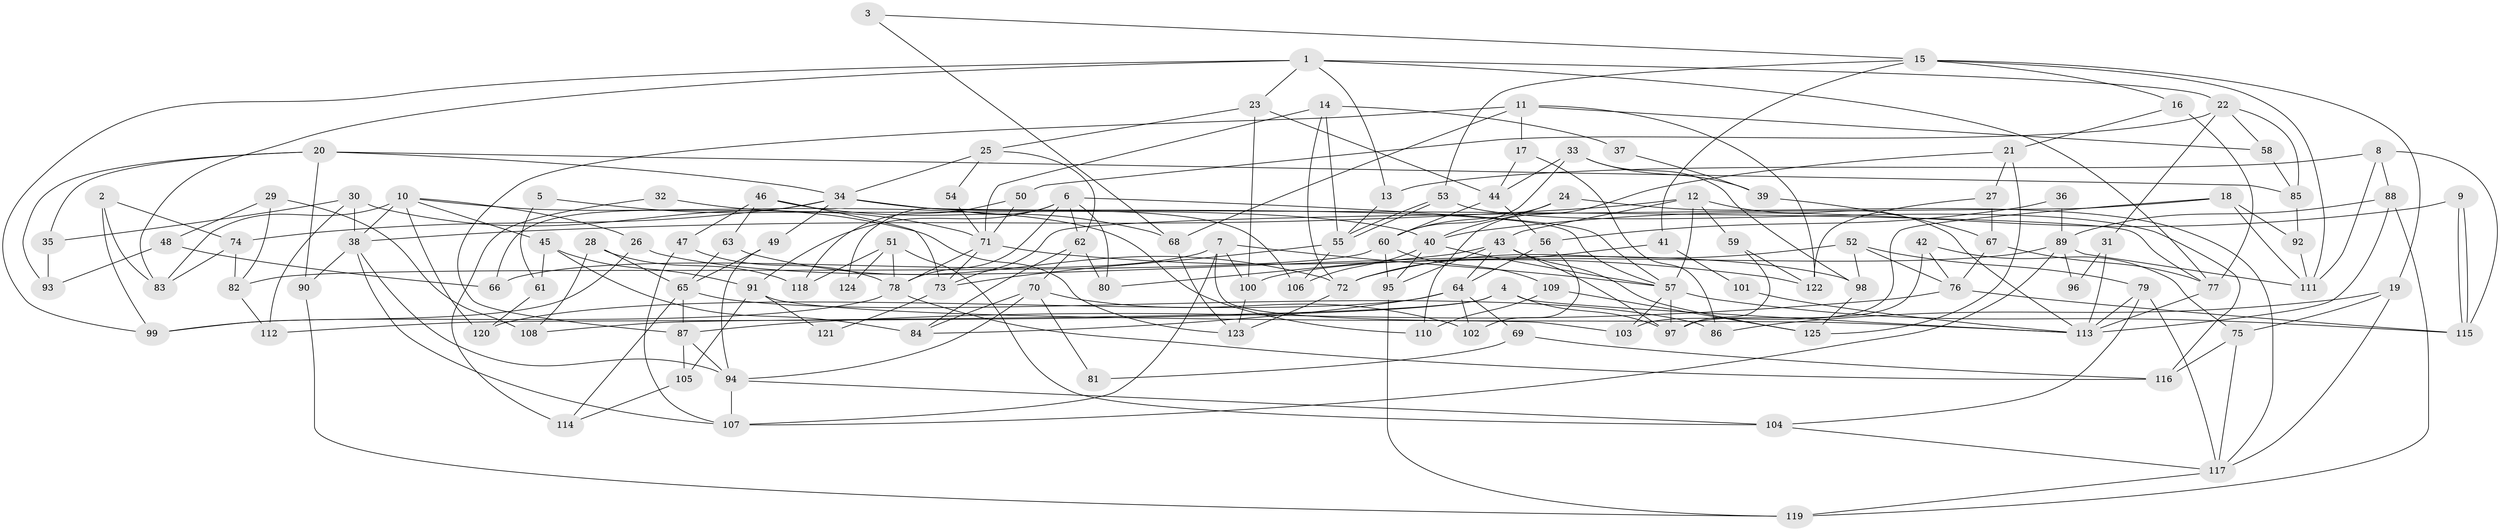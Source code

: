 // coarse degree distribution, {6: 0.09876543209876543, 5: 0.16049382716049382, 2: 0.09876543209876543, 4: 0.24691358024691357, 8: 0.06172839506172839, 7: 0.09876543209876543, 10: 0.024691358024691357, 3: 0.1728395061728395, 9: 0.024691358024691357, 11: 0.012345679012345678}
// Generated by graph-tools (version 1.1) at 2025/23/03/03/25 07:23:59]
// undirected, 125 vertices, 250 edges
graph export_dot {
graph [start="1"]
  node [color=gray90,style=filled];
  1;
  2;
  3;
  4;
  5;
  6;
  7;
  8;
  9;
  10;
  11;
  12;
  13;
  14;
  15;
  16;
  17;
  18;
  19;
  20;
  21;
  22;
  23;
  24;
  25;
  26;
  27;
  28;
  29;
  30;
  31;
  32;
  33;
  34;
  35;
  36;
  37;
  38;
  39;
  40;
  41;
  42;
  43;
  44;
  45;
  46;
  47;
  48;
  49;
  50;
  51;
  52;
  53;
  54;
  55;
  56;
  57;
  58;
  59;
  60;
  61;
  62;
  63;
  64;
  65;
  66;
  67;
  68;
  69;
  70;
  71;
  72;
  73;
  74;
  75;
  76;
  77;
  78;
  79;
  80;
  81;
  82;
  83;
  84;
  85;
  86;
  87;
  88;
  89;
  90;
  91;
  92;
  93;
  94;
  95;
  96;
  97;
  98;
  99;
  100;
  101;
  102;
  103;
  104;
  105;
  106;
  107;
  108;
  109;
  110;
  111;
  112;
  113;
  114;
  115;
  116;
  117;
  118;
  119;
  120;
  121;
  122;
  123;
  124;
  125;
  1 -- 13;
  1 -- 77;
  1 -- 22;
  1 -- 23;
  1 -- 83;
  1 -- 99;
  2 -- 99;
  2 -- 83;
  2 -- 74;
  3 -- 15;
  3 -- 68;
  4 -- 113;
  4 -- 97;
  4 -- 108;
  4 -- 112;
  5 -- 61;
  5 -- 71;
  6 -- 80;
  6 -- 78;
  6 -- 57;
  6 -- 62;
  6 -- 91;
  6 -- 124;
  7 -- 107;
  7 -- 57;
  7 -- 66;
  7 -- 100;
  7 -- 103;
  8 -- 111;
  8 -- 88;
  8 -- 13;
  8 -- 115;
  9 -- 40;
  9 -- 115;
  9 -- 115;
  10 -- 38;
  10 -- 83;
  10 -- 26;
  10 -- 45;
  10 -- 110;
  10 -- 120;
  11 -- 68;
  11 -- 87;
  11 -- 17;
  11 -- 58;
  11 -- 122;
  12 -- 113;
  12 -- 57;
  12 -- 38;
  12 -- 43;
  12 -- 59;
  13 -- 55;
  14 -- 72;
  14 -- 71;
  14 -- 37;
  14 -- 55;
  15 -- 53;
  15 -- 16;
  15 -- 19;
  15 -- 41;
  15 -- 111;
  16 -- 21;
  16 -- 77;
  17 -- 44;
  17 -- 86;
  18 -- 103;
  18 -- 111;
  18 -- 73;
  18 -- 92;
  19 -- 75;
  19 -- 86;
  19 -- 117;
  20 -- 90;
  20 -- 34;
  20 -- 35;
  20 -- 85;
  20 -- 93;
  21 -- 27;
  21 -- 110;
  21 -- 125;
  22 -- 58;
  22 -- 31;
  22 -- 50;
  22 -- 85;
  23 -- 100;
  23 -- 25;
  23 -- 44;
  24 -- 117;
  24 -- 60;
  24 -- 40;
  25 -- 34;
  25 -- 54;
  25 -- 62;
  26 -- 98;
  26 -- 99;
  27 -- 67;
  27 -- 122;
  28 -- 108;
  28 -- 65;
  28 -- 118;
  29 -- 82;
  29 -- 48;
  29 -- 108;
  30 -- 112;
  30 -- 38;
  30 -- 35;
  30 -- 123;
  31 -- 113;
  31 -- 96;
  32 -- 40;
  32 -- 114;
  33 -- 44;
  33 -- 98;
  33 -- 39;
  33 -- 60;
  34 -- 106;
  34 -- 57;
  34 -- 49;
  34 -- 66;
  34 -- 74;
  34 -- 77;
  35 -- 93;
  36 -- 89;
  36 -- 56;
  37 -- 39;
  38 -- 107;
  38 -- 90;
  38 -- 94;
  39 -- 67;
  40 -- 57;
  40 -- 95;
  40 -- 106;
  41 -- 72;
  41 -- 101;
  42 -- 76;
  42 -- 97;
  42 -- 75;
  43 -- 97;
  43 -- 64;
  43 -- 80;
  43 -- 95;
  43 -- 125;
  44 -- 60;
  44 -- 56;
  45 -- 84;
  45 -- 61;
  45 -- 91;
  46 -- 47;
  46 -- 73;
  46 -- 63;
  46 -- 68;
  47 -- 78;
  47 -- 107;
  48 -- 93;
  48 -- 66;
  49 -- 94;
  49 -- 65;
  50 -- 71;
  50 -- 118;
  51 -- 118;
  51 -- 104;
  51 -- 78;
  51 -- 124;
  52 -- 79;
  52 -- 76;
  52 -- 72;
  52 -- 98;
  53 -- 55;
  53 -- 55;
  53 -- 116;
  54 -- 71;
  55 -- 73;
  55 -- 106;
  56 -- 64;
  56 -- 102;
  57 -- 115;
  57 -- 97;
  57 -- 103;
  58 -- 85;
  59 -- 122;
  59 -- 97;
  60 -- 95;
  60 -- 82;
  60 -- 109;
  61 -- 120;
  62 -- 70;
  62 -- 80;
  62 -- 84;
  63 -- 65;
  63 -- 72;
  64 -- 102;
  64 -- 69;
  64 -- 84;
  64 -- 120;
  65 -- 86;
  65 -- 87;
  65 -- 114;
  67 -- 77;
  67 -- 76;
  68 -- 123;
  69 -- 116;
  69 -- 81;
  70 -- 84;
  70 -- 81;
  70 -- 94;
  70 -- 102;
  71 -- 78;
  71 -- 73;
  71 -- 122;
  72 -- 123;
  73 -- 121;
  74 -- 82;
  74 -- 83;
  75 -- 117;
  75 -- 116;
  76 -- 115;
  76 -- 87;
  77 -- 113;
  78 -- 99;
  78 -- 116;
  79 -- 113;
  79 -- 117;
  79 -- 104;
  82 -- 112;
  85 -- 92;
  87 -- 94;
  87 -- 105;
  88 -- 89;
  88 -- 119;
  88 -- 113;
  89 -- 111;
  89 -- 100;
  89 -- 96;
  89 -- 107;
  90 -- 119;
  91 -- 105;
  91 -- 113;
  91 -- 121;
  92 -- 111;
  94 -- 104;
  94 -- 107;
  95 -- 119;
  98 -- 125;
  100 -- 123;
  101 -- 113;
  104 -- 117;
  105 -- 114;
  109 -- 125;
  109 -- 110;
  117 -- 119;
}

